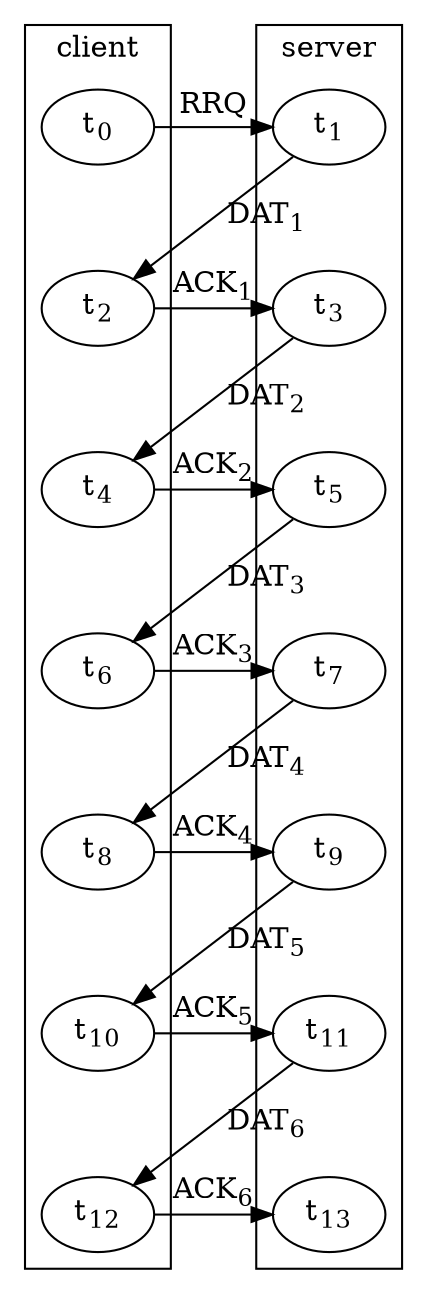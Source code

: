 strict digraph {
  subgraph cluster_client {
    label="client"
    client0 -> client1 -> client2 -> client3 -> client4 -> client5 -> client6 [style=invis];
  }

  subgraph cluster_server {
    label="server"
    server0 -> server1 -> server2 -> server3 -> server4 -> server5 -> server6 [style=invis];
  }

  /*
  {rank=same client0 server0}
  {rank=same client1 server1}
  {rank=same client2 server2}
  {rank=same client3 server3}
  {rank=same client4 server4}
  {rank=same client5 server5}
  {rank=same client6 server6}
  */

  client0[label=<t<SUB>0</SUB>>];
  client1[label=<t<SUB>2</SUB>>];
  client2[label=<t<SUB>4</SUB>>];
  client3[label=<t<SUB>6</SUB>>];
  client4[label=<t<SUB>8</SUB>>];
  client5[label=<t<SUB>10</SUB>>];
  client6[label=<t<SUB>12</SUB>>];

  server0[label=<t<SUB>1</SUB>>];
  server1[label=<t<SUB>3</SUB>>];
  server2[label=<t<SUB>5</SUB>>];
  server3[label=<t<SUB>7</SUB>>];
  server4[label=<t<SUB>9</SUB>>];
  server5[label=<t<SUB>11</SUB>>];
  server6[label=<t<SUB>13</SUB>>];

  "client0" -> "server0" [constraint=false,label="RRQ"];
  "server0" -> "client1" [constraint=false,label=<DAT<SUB>1</SUB>>];
  "client1" -> "server1" [constraint=false,label=<ACK<SUB>1</SUB>>];
  "server1" -> "client2" [constraint=false,label=<DAT<SUB>2</SUB>>];
  "client2" -> "server2" [constraint=false,label=<ACK<SUB>2</SUB>>];
  "server2" -> "client3" [constraint=false,label=<DAT<SUB>3</SUB>>];
  "client3" -> "server3" [constraint=false,label=<ACK<SUB>3</SUB>>];
  "server3" -> "client4" [constraint=false,label=<DAT<SUB>4</SUB>>];
  "client4" -> "server4" [constraint=false,label=<ACK<SUB>4</SUB>>];
  "server4" -> "client5" [constraint=false,label=<DAT<SUB>5</SUB>>];
  "client5" -> "server5" [constraint=false,label=<ACK<SUB>5</SUB>>];
  "server5" -> "client6" [constraint=false,label=<DAT<SUB>6</SUB>>];
  "client6" -> "server6" [constraint=false,label=<ACK<SUB>6</SUB>>];
}

